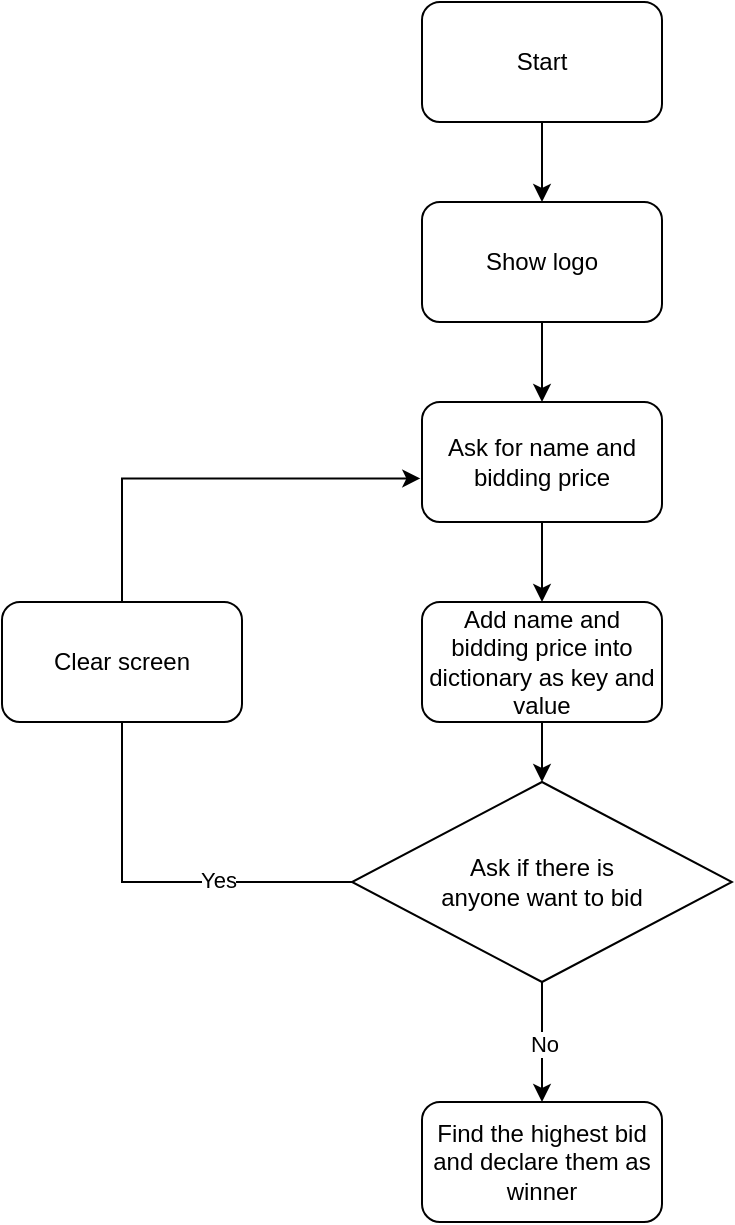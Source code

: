 <mxfile version="22.1.3" type="github">
  <diagram name="Page-1" id="Kti7_i8wA6Ya-gkXARpe">
    <mxGraphModel dx="1050" dy="581" grid="1" gridSize="10" guides="1" tooltips="1" connect="1" arrows="1" fold="1" page="1" pageScale="1" pageWidth="850" pageHeight="1100" math="0" shadow="0">
      <root>
        <mxCell id="0" />
        <mxCell id="1" parent="0" />
        <mxCell id="Ygwrfd-RP_-ZnEuzWZTe-12" style="edgeStyle=orthogonalEdgeStyle;rounded=0;orthogonalLoop=1;jettySize=auto;html=1;entryX=0.5;entryY=0;entryDx=0;entryDy=0;" edge="1" parent="1" source="Ygwrfd-RP_-ZnEuzWZTe-1" target="Ygwrfd-RP_-ZnEuzWZTe-2">
          <mxGeometry relative="1" as="geometry" />
        </mxCell>
        <mxCell id="Ygwrfd-RP_-ZnEuzWZTe-1" value="Start" style="rounded=1;whiteSpace=wrap;html=1;" vertex="1" parent="1">
          <mxGeometry x="350" y="80" width="120" height="60" as="geometry" />
        </mxCell>
        <mxCell id="Ygwrfd-RP_-ZnEuzWZTe-13" style="edgeStyle=orthogonalEdgeStyle;rounded=0;orthogonalLoop=1;jettySize=auto;html=1;entryX=0.5;entryY=0;entryDx=0;entryDy=0;" edge="1" parent="1" source="Ygwrfd-RP_-ZnEuzWZTe-2" target="Ygwrfd-RP_-ZnEuzWZTe-3">
          <mxGeometry relative="1" as="geometry" />
        </mxCell>
        <mxCell id="Ygwrfd-RP_-ZnEuzWZTe-2" value="Show logo" style="rounded=1;whiteSpace=wrap;html=1;" vertex="1" parent="1">
          <mxGeometry x="350" y="180" width="120" height="60" as="geometry" />
        </mxCell>
        <mxCell id="Ygwrfd-RP_-ZnEuzWZTe-14" style="edgeStyle=orthogonalEdgeStyle;rounded=0;orthogonalLoop=1;jettySize=auto;html=1;entryX=0.5;entryY=0;entryDx=0;entryDy=0;" edge="1" parent="1" source="Ygwrfd-RP_-ZnEuzWZTe-3" target="Ygwrfd-RP_-ZnEuzWZTe-5">
          <mxGeometry relative="1" as="geometry" />
        </mxCell>
        <mxCell id="Ygwrfd-RP_-ZnEuzWZTe-3" value="Ask for name and bidding price" style="rounded=1;whiteSpace=wrap;html=1;" vertex="1" parent="1">
          <mxGeometry x="350" y="280" width="120" height="60" as="geometry" />
        </mxCell>
        <mxCell id="Ygwrfd-RP_-ZnEuzWZTe-6" style="edgeStyle=orthogonalEdgeStyle;rounded=0;orthogonalLoop=1;jettySize=auto;html=1;entryX=-0.007;entryY=0.637;entryDx=0;entryDy=0;entryPerimeter=0;" edge="1" parent="1" source="Ygwrfd-RP_-ZnEuzWZTe-4" target="Ygwrfd-RP_-ZnEuzWZTe-3">
          <mxGeometry relative="1" as="geometry">
            <mxPoint x="200" y="320" as="targetPoint" />
            <Array as="points">
              <mxPoint x="200" y="520" />
              <mxPoint x="200" y="318" />
            </Array>
          </mxGeometry>
        </mxCell>
        <mxCell id="Ygwrfd-RP_-ZnEuzWZTe-7" value="Yes" style="edgeLabel;html=1;align=center;verticalAlign=middle;resizable=0;points=[];" vertex="1" connectable="0" parent="Ygwrfd-RP_-ZnEuzWZTe-6">
          <mxGeometry x="-0.712" y="-1" relative="1" as="geometry">
            <mxPoint as="offset" />
          </mxGeometry>
        </mxCell>
        <mxCell id="Ygwrfd-RP_-ZnEuzWZTe-10" style="edgeStyle=orthogonalEdgeStyle;rounded=0;orthogonalLoop=1;jettySize=auto;html=1;entryX=0.5;entryY=0;entryDx=0;entryDy=0;" edge="1" parent="1" source="Ygwrfd-RP_-ZnEuzWZTe-4" target="Ygwrfd-RP_-ZnEuzWZTe-9">
          <mxGeometry relative="1" as="geometry" />
        </mxCell>
        <mxCell id="Ygwrfd-RP_-ZnEuzWZTe-11" value="No" style="edgeLabel;html=1;align=center;verticalAlign=middle;resizable=0;points=[];" vertex="1" connectable="0" parent="Ygwrfd-RP_-ZnEuzWZTe-10">
          <mxGeometry x="0.033" y="1" relative="1" as="geometry">
            <mxPoint as="offset" />
          </mxGeometry>
        </mxCell>
        <mxCell id="Ygwrfd-RP_-ZnEuzWZTe-4" value="Ask if there is &lt;br&gt;anyone want to bid" style="rhombus;whiteSpace=wrap;html=1;" vertex="1" parent="1">
          <mxGeometry x="315" y="470" width="190" height="100" as="geometry" />
        </mxCell>
        <mxCell id="Ygwrfd-RP_-ZnEuzWZTe-15" style="edgeStyle=orthogonalEdgeStyle;rounded=0;orthogonalLoop=1;jettySize=auto;html=1;entryX=0.5;entryY=0;entryDx=0;entryDy=0;" edge="1" parent="1" source="Ygwrfd-RP_-ZnEuzWZTe-5" target="Ygwrfd-RP_-ZnEuzWZTe-4">
          <mxGeometry relative="1" as="geometry" />
        </mxCell>
        <mxCell id="Ygwrfd-RP_-ZnEuzWZTe-5" value="Add name and bidding price into dictionary as key and value" style="rounded=1;whiteSpace=wrap;html=1;" vertex="1" parent="1">
          <mxGeometry x="350" y="380" width="120" height="60" as="geometry" />
        </mxCell>
        <mxCell id="Ygwrfd-RP_-ZnEuzWZTe-8" value="Clear screen" style="rounded=1;whiteSpace=wrap;html=1;" vertex="1" parent="1">
          <mxGeometry x="140" y="380" width="120" height="60" as="geometry" />
        </mxCell>
        <mxCell id="Ygwrfd-RP_-ZnEuzWZTe-9" value="Find the highest bid and declare them as winner" style="rounded=1;whiteSpace=wrap;html=1;" vertex="1" parent="1">
          <mxGeometry x="350" y="630" width="120" height="60" as="geometry" />
        </mxCell>
      </root>
    </mxGraphModel>
  </diagram>
</mxfile>
